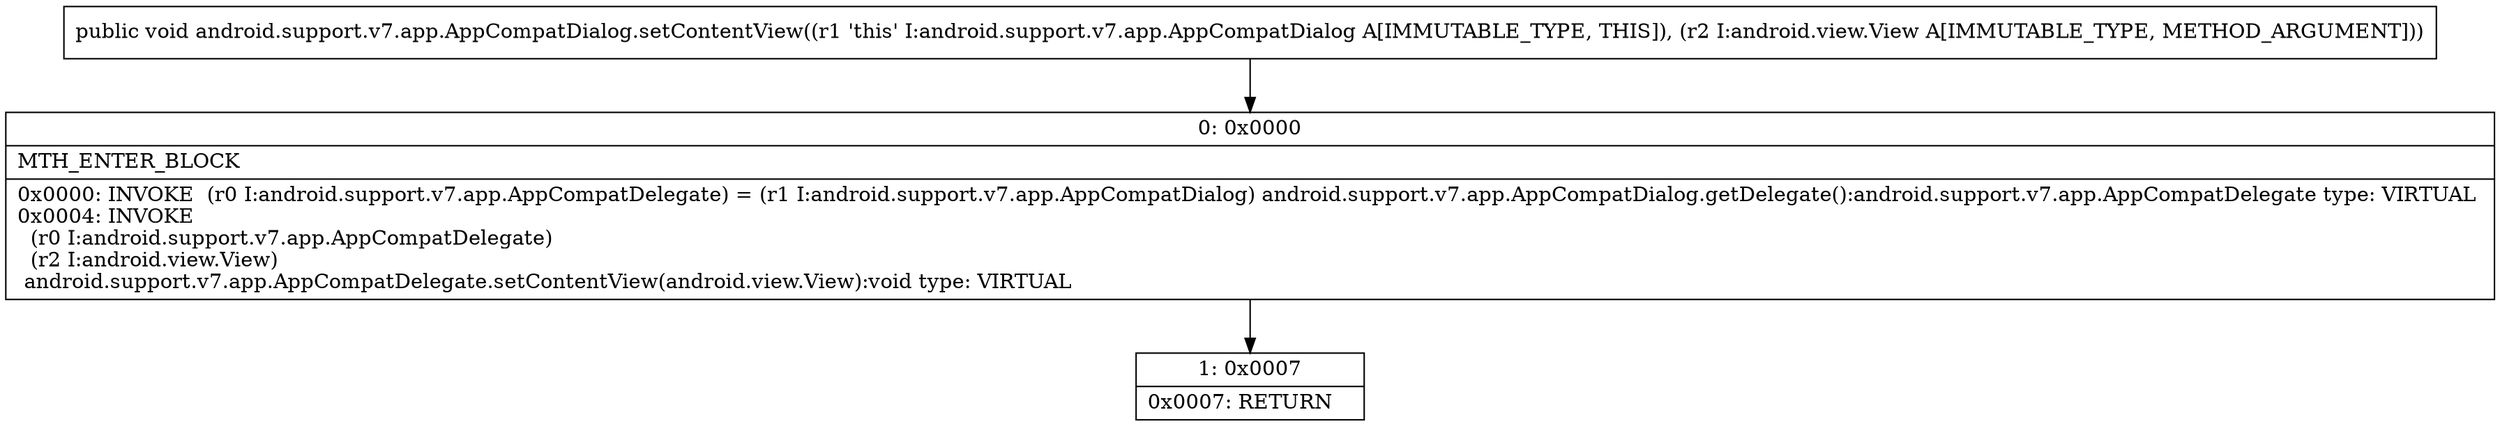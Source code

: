 digraph "CFG forandroid.support.v7.app.AppCompatDialog.setContentView(Landroid\/view\/View;)V" {
Node_0 [shape=record,label="{0\:\ 0x0000|MTH_ENTER_BLOCK\l|0x0000: INVOKE  (r0 I:android.support.v7.app.AppCompatDelegate) = (r1 I:android.support.v7.app.AppCompatDialog) android.support.v7.app.AppCompatDialog.getDelegate():android.support.v7.app.AppCompatDelegate type: VIRTUAL \l0x0004: INVOKE  \l  (r0 I:android.support.v7.app.AppCompatDelegate)\l  (r2 I:android.view.View)\l android.support.v7.app.AppCompatDelegate.setContentView(android.view.View):void type: VIRTUAL \l}"];
Node_1 [shape=record,label="{1\:\ 0x0007|0x0007: RETURN   \l}"];
MethodNode[shape=record,label="{public void android.support.v7.app.AppCompatDialog.setContentView((r1 'this' I:android.support.v7.app.AppCompatDialog A[IMMUTABLE_TYPE, THIS]), (r2 I:android.view.View A[IMMUTABLE_TYPE, METHOD_ARGUMENT])) }"];
MethodNode -> Node_0;
Node_0 -> Node_1;
}

